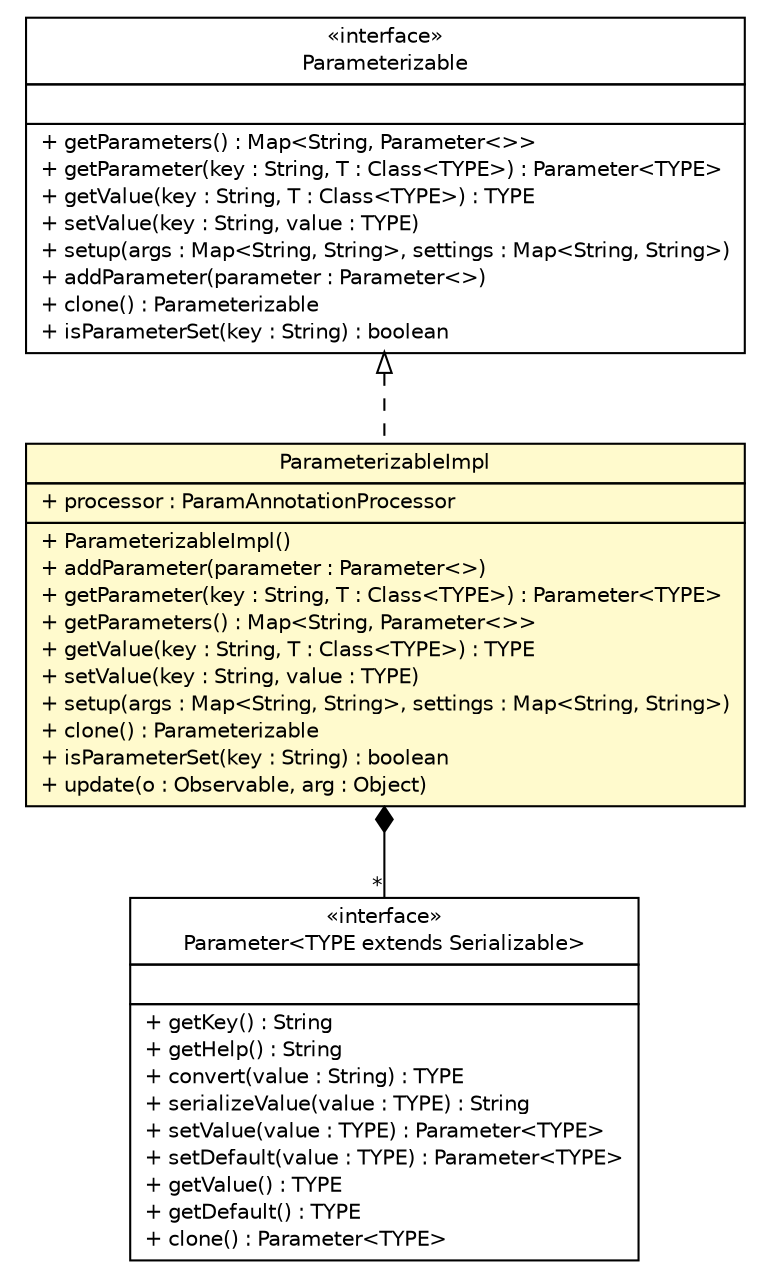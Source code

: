 #!/usr/local/bin/dot
#
# Class diagram 
# Generated by UMLGraph version R5_6 (http://www.umlgraph.org/)
#

digraph G {
	edge [fontname="Helvetica",fontsize=10,labelfontname="Helvetica",labelfontsize=10];
	node [fontname="Helvetica",fontsize=10,shape=plaintext];
	nodesep=0.25;
	ranksep=0.5;
	// com.vectorprint.configuration.parameters.Parameter<TYPE extends java.io.Serializable>
	c5367 [label=<<table title="com.vectorprint.configuration.parameters.Parameter" border="0" cellborder="1" cellspacing="0" cellpadding="2" port="p" href="./Parameter.html">
		<tr><td><table border="0" cellspacing="0" cellpadding="1">
<tr><td align="center" balign="center"> &#171;interface&#187; </td></tr>
<tr><td align="center" balign="center"> Parameter&lt;TYPE extends Serializable&gt; </td></tr>
		</table></td></tr>
		<tr><td><table border="0" cellspacing="0" cellpadding="1">
<tr><td align="left" balign="left">  </td></tr>
		</table></td></tr>
		<tr><td><table border="0" cellspacing="0" cellpadding="1">
<tr><td align="left" balign="left"> + getKey() : String </td></tr>
<tr><td align="left" balign="left"> + getHelp() : String </td></tr>
<tr><td align="left" balign="left"> + convert(value : String) : TYPE </td></tr>
<tr><td align="left" balign="left"> + serializeValue(value : TYPE) : String </td></tr>
<tr><td align="left" balign="left"> + setValue(value : TYPE) : Parameter&lt;TYPE&gt; </td></tr>
<tr><td align="left" balign="left"> + setDefault(value : TYPE) : Parameter&lt;TYPE&gt; </td></tr>
<tr><td align="left" balign="left"> + getValue() : TYPE </td></tr>
<tr><td align="left" balign="left"> + getDefault() : TYPE </td></tr>
<tr><td align="left" balign="left"> + clone() : Parameter&lt;TYPE&gt; </td></tr>
		</table></td></tr>
		</table>>, URL="./Parameter.html", fontname="Helvetica", fontcolor="black", fontsize=10.0];
	// com.vectorprint.configuration.parameters.ParameterizableImpl
	c5371 [label=<<table title="com.vectorprint.configuration.parameters.ParameterizableImpl" border="0" cellborder="1" cellspacing="0" cellpadding="2" port="p" bgcolor="lemonChiffon" href="./ParameterizableImpl.html">
		<tr><td><table border="0" cellspacing="0" cellpadding="1">
<tr><td align="center" balign="center"> ParameterizableImpl </td></tr>
		</table></td></tr>
		<tr><td><table border="0" cellspacing="0" cellpadding="1">
<tr><td align="left" balign="left"> + processor : ParamAnnotationProcessor </td></tr>
		</table></td></tr>
		<tr><td><table border="0" cellspacing="0" cellpadding="1">
<tr><td align="left" balign="left"> + ParameterizableImpl() </td></tr>
<tr><td align="left" balign="left"> + addParameter(parameter : Parameter&lt;&gt;) </td></tr>
<tr><td align="left" balign="left"> + getParameter(key : String, T : Class&lt;TYPE&gt;) : Parameter&lt;TYPE&gt; </td></tr>
<tr><td align="left" balign="left"> + getParameters() : Map&lt;String, Parameter&lt;&gt;&gt; </td></tr>
<tr><td align="left" balign="left"> + getValue(key : String, T : Class&lt;TYPE&gt;) : TYPE </td></tr>
<tr><td align="left" balign="left"> + setValue(key : String, value : TYPE) </td></tr>
<tr><td align="left" balign="left"> + setup(args : Map&lt;String, String&gt;, settings : Map&lt;String, String&gt;) </td></tr>
<tr><td align="left" balign="left"> + clone() : Parameterizable </td></tr>
<tr><td align="left" balign="left"> + isParameterSet(key : String) : boolean </td></tr>
<tr><td align="left" balign="left"> + update(o : Observable, arg : Object) </td></tr>
		</table></td></tr>
		</table>>, URL="./ParameterizableImpl.html", fontname="Helvetica", fontcolor="black", fontsize=10.0];
	// com.vectorprint.configuration.parameters.Parameterizable
	c5390 [label=<<table title="com.vectorprint.configuration.parameters.Parameterizable" border="0" cellborder="1" cellspacing="0" cellpadding="2" port="p" href="./Parameterizable.html">
		<tr><td><table border="0" cellspacing="0" cellpadding="1">
<tr><td align="center" balign="center"> &#171;interface&#187; </td></tr>
<tr><td align="center" balign="center"> Parameterizable </td></tr>
		</table></td></tr>
		<tr><td><table border="0" cellspacing="0" cellpadding="1">
<tr><td align="left" balign="left">  </td></tr>
		</table></td></tr>
		<tr><td><table border="0" cellspacing="0" cellpadding="1">
<tr><td align="left" balign="left"> + getParameters() : Map&lt;String, Parameter&lt;&gt;&gt; </td></tr>
<tr><td align="left" balign="left"> + getParameter(key : String, T : Class&lt;TYPE&gt;) : Parameter&lt;TYPE&gt; </td></tr>
<tr><td align="left" balign="left"> + getValue(key : String, T : Class&lt;TYPE&gt;) : TYPE </td></tr>
<tr><td align="left" balign="left"> + setValue(key : String, value : TYPE) </td></tr>
<tr><td align="left" balign="left"> + setup(args : Map&lt;String, String&gt;, settings : Map&lt;String, String&gt;) </td></tr>
<tr><td align="left" balign="left"> + addParameter(parameter : Parameter&lt;&gt;) </td></tr>
<tr><td align="left" balign="left"> + clone() : Parameterizable </td></tr>
<tr><td align="left" balign="left"> + isParameterSet(key : String) : boolean </td></tr>
		</table></td></tr>
		</table>>, URL="./Parameterizable.html", fontname="Helvetica", fontcolor="black", fontsize=10.0];
	//com.vectorprint.configuration.parameters.ParameterizableImpl implements com.vectorprint.configuration.parameters.Parameterizable
	c5390:p -> c5371:p [dir=back,arrowtail=empty,style=dashed];
	// com.vectorprint.configuration.parameters.ParameterizableImpl COMPOSED com.vectorprint.configuration.parameters.Parameter<TYPE extends java.io.Serializable>
	c5371:p -> c5367:p [taillabel="", label="", headlabel="*", fontname="Helvetica", fontcolor="black", fontsize=10.0, color="black", arrowhead=none, arrowtail=diamond, dir=both];
}

